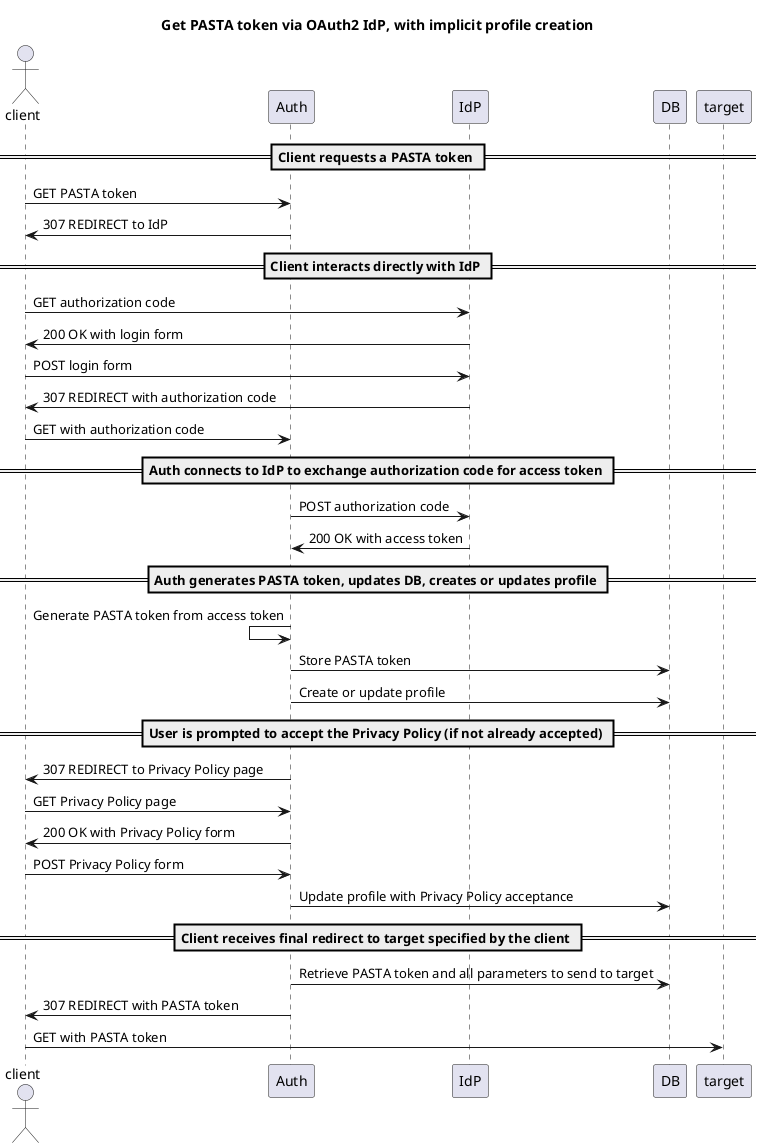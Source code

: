@startuml
actor client
participant Auth
participant IdP
participant DB

title Get PASTA token via OAuth2 IdP, with implicit profile creation

== Client requests a PASTA token ==

client -> Auth       : GET PASTA token
client <- Auth       : 307 REDIRECT to IdP

== Client interacts directly with IdP ==

client -> IdP        : GET authorization code
client <- IdP        : 200 OK with login form
client -> IdP        : POST login form
client <- IdP        : 307 REDIRECT with authorization code
client -> Auth       : GET with authorization code

== Auth connects to IdP to exchange authorization code for access token ==

Auth -> IdP          : POST authorization code
Auth <- IdP          : 200 OK with access token

== Auth generates PASTA token, updates DB, creates or updates profile ==

Auth <- Auth         : Generate PASTA token from access token
Auth -> DB           : Store PASTA token
Auth -> DB           : Create or update profile

== User is prompted to accept the Privacy Policy (if not already accepted) ==

client <- Auth       : 307 REDIRECT to Privacy Policy page
client -> Auth       : GET Privacy Policy page
client <- Auth       : 200 OK with Privacy Policy form
client -> Auth       : POST Privacy Policy form
Auth -> DB         : Update profile with Privacy Policy acceptance

== Client receives final redirect to target specified by the client ==

Auth -> DB           : Retrieve PASTA token and all parameters to send to target
client <- Auth       : 307 REDIRECT with PASTA token
client -> target     : GET with PASTA token

@enduml
